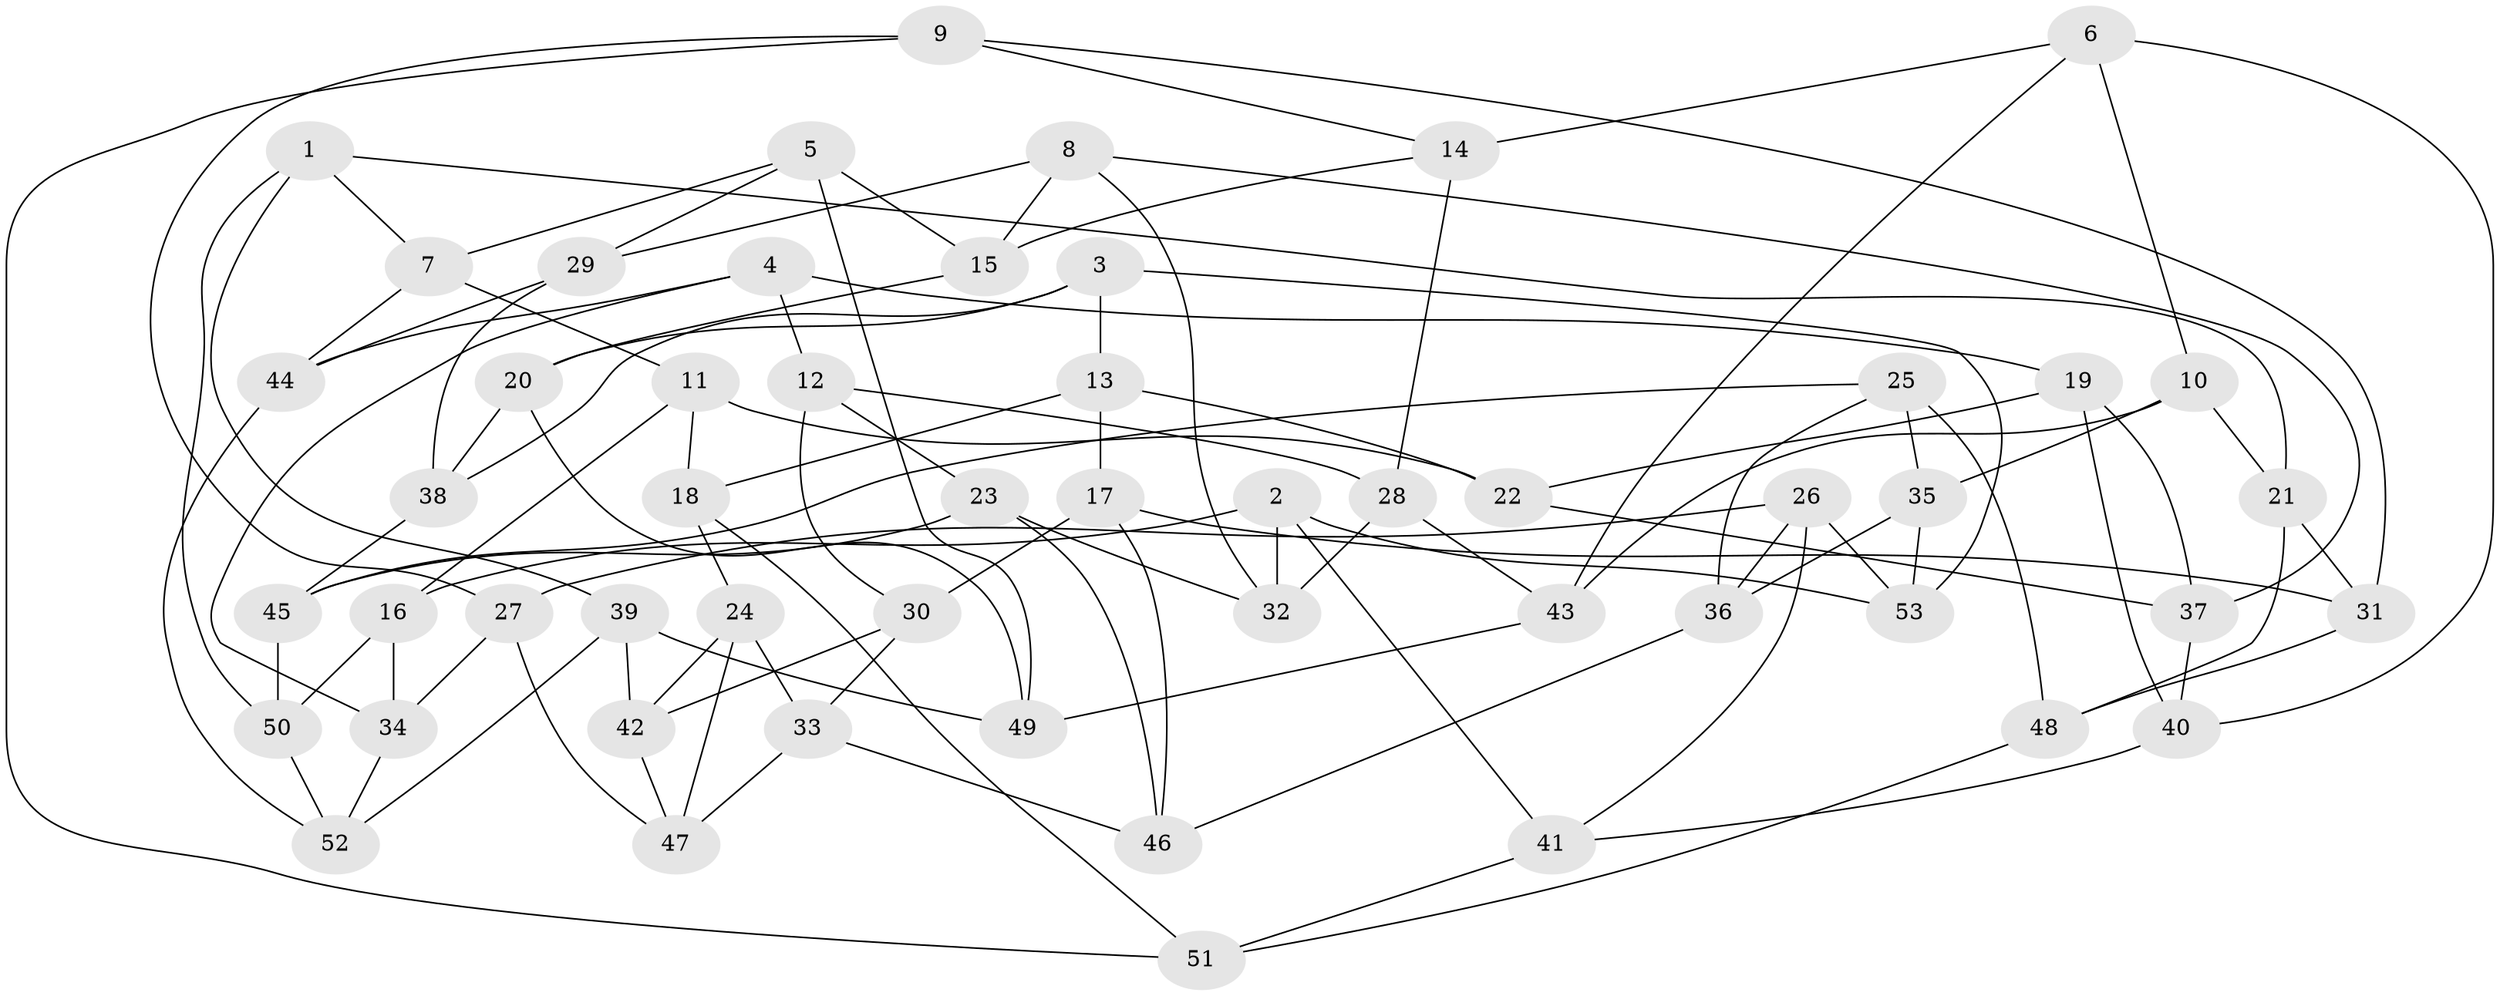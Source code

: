 // coarse degree distribution, {4: 0.17647058823529413, 5: 0.47058823529411764, 7: 0.23529411764705882, 6: 0.11764705882352941}
// Generated by graph-tools (version 1.1) at 2025/38/03/04/25 23:38:18]
// undirected, 53 vertices, 106 edges
graph export_dot {
  node [color=gray90,style=filled];
  1;
  2;
  3;
  4;
  5;
  6;
  7;
  8;
  9;
  10;
  11;
  12;
  13;
  14;
  15;
  16;
  17;
  18;
  19;
  20;
  21;
  22;
  23;
  24;
  25;
  26;
  27;
  28;
  29;
  30;
  31;
  32;
  33;
  34;
  35;
  36;
  37;
  38;
  39;
  40;
  41;
  42;
  43;
  44;
  45;
  46;
  47;
  48;
  49;
  50;
  51;
  52;
  53;
  1 -- 50;
  1 -- 7;
  1 -- 39;
  1 -- 21;
  2 -- 32;
  2 -- 16;
  2 -- 53;
  2 -- 41;
  3 -- 38;
  3 -- 13;
  3 -- 53;
  3 -- 20;
  4 -- 12;
  4 -- 19;
  4 -- 44;
  4 -- 34;
  5 -- 15;
  5 -- 7;
  5 -- 29;
  5 -- 49;
  6 -- 43;
  6 -- 10;
  6 -- 14;
  6 -- 40;
  7 -- 44;
  7 -- 11;
  8 -- 15;
  8 -- 32;
  8 -- 29;
  8 -- 37;
  9 -- 14;
  9 -- 51;
  9 -- 27;
  9 -- 31;
  10 -- 43;
  10 -- 21;
  10 -- 35;
  11 -- 18;
  11 -- 16;
  11 -- 22;
  12 -- 28;
  12 -- 30;
  12 -- 23;
  13 -- 18;
  13 -- 17;
  13 -- 22;
  14 -- 28;
  14 -- 15;
  15 -- 20;
  16 -- 50;
  16 -- 34;
  17 -- 46;
  17 -- 31;
  17 -- 30;
  18 -- 24;
  18 -- 51;
  19 -- 22;
  19 -- 37;
  19 -- 40;
  20 -- 49;
  20 -- 38;
  21 -- 31;
  21 -- 48;
  22 -- 37;
  23 -- 32;
  23 -- 45;
  23 -- 46;
  24 -- 42;
  24 -- 33;
  24 -- 47;
  25 -- 48;
  25 -- 36;
  25 -- 35;
  25 -- 45;
  26 -- 53;
  26 -- 27;
  26 -- 41;
  26 -- 36;
  27 -- 34;
  27 -- 47;
  28 -- 43;
  28 -- 32;
  29 -- 38;
  29 -- 44;
  30 -- 33;
  30 -- 42;
  31 -- 48;
  33 -- 47;
  33 -- 46;
  34 -- 52;
  35 -- 53;
  35 -- 36;
  36 -- 46;
  37 -- 40;
  38 -- 45;
  39 -- 42;
  39 -- 49;
  39 -- 52;
  40 -- 41;
  41 -- 51;
  42 -- 47;
  43 -- 49;
  44 -- 52;
  45 -- 50;
  48 -- 51;
  50 -- 52;
}
